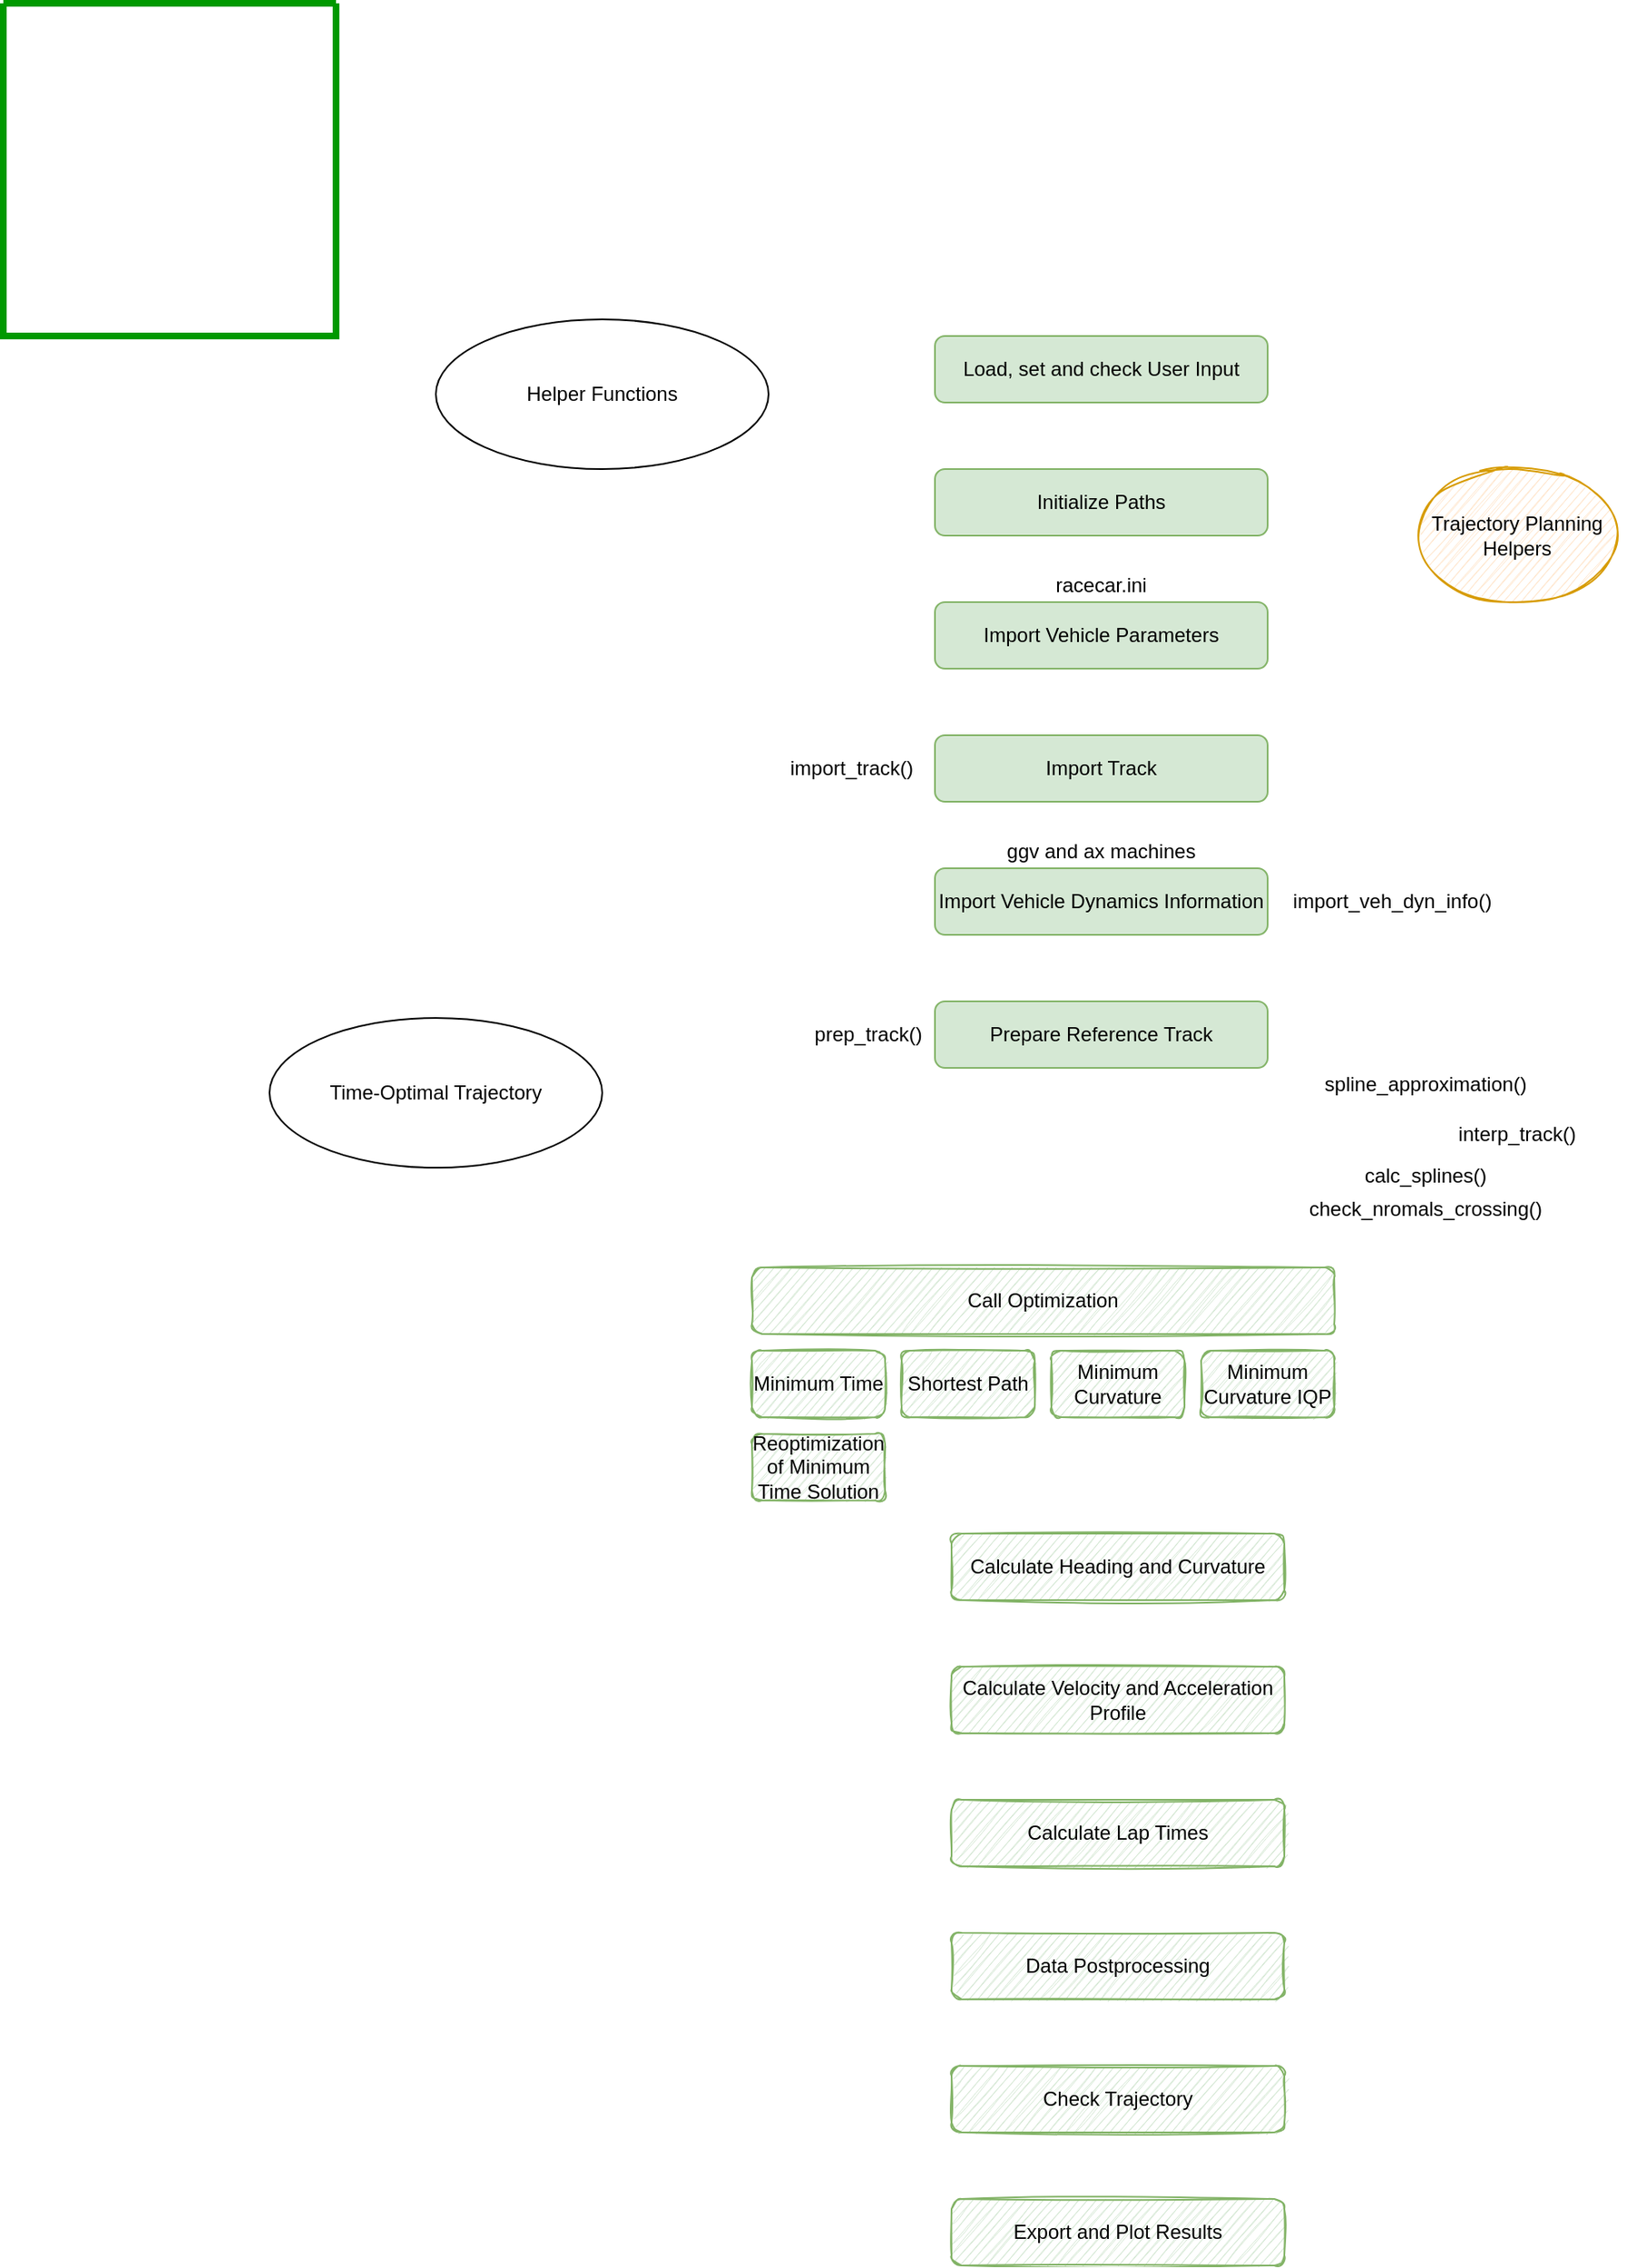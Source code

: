 <mxfile version="18.0.4" type="device"><diagram id="WZo0OZSjIQA17LQ0uh4_" name="Page-1"><mxGraphModel dx="3651" dy="887" grid="1" gridSize="10" guides="1" tooltips="1" connect="1" arrows="1" fold="1" page="1" pageScale="1" pageWidth="850" pageHeight="1100" math="0" shadow="0"><root><mxCell id="0"/><mxCell id="1" parent="0"/><mxCell id="3w1bW14ZodYQCojGUfZ8-1" value="Load, set and check User Input" style="rounded=1;whiteSpace=wrap;html=1;fillColor=#d5e8d4;strokeColor=#82b366;sketch=0;" parent="1" vertex="1"><mxGeometry x="-1360" y="400" width="200" height="40" as="geometry"/></mxCell><mxCell id="3w1bW14ZodYQCojGUfZ8-2" value="Initialize Paths" style="rounded=1;whiteSpace=wrap;html=1;fillColor=#d5e8d4;strokeColor=#82b366;sketch=0;" parent="1" vertex="1"><mxGeometry x="-1360" y="480" width="200" height="40" as="geometry"/></mxCell><mxCell id="3w1bW14ZodYQCojGUfZ8-3" value="Import Vehicle Dynamics Information" style="rounded=1;whiteSpace=wrap;html=1;fillColor=#d5e8d4;strokeColor=#82b366;sketch=0;" parent="1" vertex="1"><mxGeometry x="-1360" y="720" width="200" height="40" as="geometry"/></mxCell><mxCell id="3w1bW14ZodYQCojGUfZ8-4" value="Trajectory Planning Helpers" style="ellipse;whiteSpace=wrap;html=1;sketch=1;fillColor=#ffe6cc;strokeColor=#d79b00;" parent="1" vertex="1"><mxGeometry x="-1070" y="480" width="120" height="80" as="geometry"/></mxCell><mxCell id="3w1bW14ZodYQCojGUfZ8-6" value="Helper Functions" style="ellipse;whiteSpace=wrap;html=1;sketch=0;" parent="1" vertex="1"><mxGeometry x="-1660" y="390" width="200" height="90" as="geometry"/></mxCell><mxCell id="3w1bW14ZodYQCojGUfZ8-8" value="import_track()" style="text;html=1;strokeColor=none;fillColor=none;align=center;verticalAlign=middle;whiteSpace=wrap;rounded=0;sketch=0;fillStyle=solid;fontFamily=Helvetica;" parent="1" vertex="1"><mxGeometry x="-1450" y="645" width="80" height="30" as="geometry"/></mxCell><mxCell id="3w1bW14ZodYQCojGUfZ8-9" value="import_veh_dyn_info()" style="text;html=1;strokeColor=none;fillColor=none;align=center;verticalAlign=middle;whiteSpace=wrap;rounded=0;sketch=0;fillStyle=solid;fontFamily=Helvetica;" parent="1" vertex="1"><mxGeometry x="-1150" y="725" width="130" height="30" as="geometry"/></mxCell><mxCell id="3w1bW14ZodYQCojGUfZ8-10" value="Prepare Reference Track" style="rounded=1;whiteSpace=wrap;html=1;fillColor=#d5e8d4;strokeColor=#82b366;sketch=0;" parent="1" vertex="1"><mxGeometry x="-1360" y="800" width="200" height="40" as="geometry"/></mxCell><mxCell id="3w1bW14ZodYQCojGUfZ8-11" value="prep_track()" style="text;html=1;strokeColor=none;fillColor=none;align=center;verticalAlign=middle;whiteSpace=wrap;rounded=0;sketch=0;fillStyle=solid;fontFamily=Helvetica;" parent="1" vertex="1"><mxGeometry x="-1430" y="805" width="60" height="30" as="geometry"/></mxCell><mxCell id="3w1bW14ZodYQCojGUfZ8-13" value="Call Optimization" style="rounded=1;whiteSpace=wrap;html=1;fillColor=#d5e8d4;strokeColor=#82b366;sketch=1;" parent="1" vertex="1"><mxGeometry x="-1470" y="960" width="350" height="40" as="geometry"/></mxCell><mxCell id="3w1bW14ZodYQCojGUfZ8-14" value="Shortest Path" style="rounded=1;whiteSpace=wrap;html=1;fillColor=#d5e8d4;strokeColor=#82b366;sketch=1;" parent="1" vertex="1"><mxGeometry x="-1380" y="1010" width="80" height="40" as="geometry"/></mxCell><mxCell id="3w1bW14ZodYQCojGUfZ8-15" value="Minimum Curvature" style="rounded=1;whiteSpace=wrap;html=1;fillColor=#d5e8d4;strokeColor=#82b366;sketch=1;" parent="1" vertex="1"><mxGeometry x="-1290" y="1010" width="80" height="40" as="geometry"/></mxCell><mxCell id="3w1bW14ZodYQCojGUfZ8-16" value="Minimum Curvature IQP" style="rounded=1;whiteSpace=wrap;html=1;fillColor=#d5e8d4;strokeColor=#82b366;sketch=1;" parent="1" vertex="1"><mxGeometry x="-1200" y="1010" width="80" height="40" as="geometry"/></mxCell><mxCell id="3w1bW14ZodYQCojGUfZ8-17" value="Minimum Time" style="rounded=1;whiteSpace=wrap;html=1;fillColor=#d5e8d4;strokeColor=#82b366;sketch=1;" parent="1" vertex="1"><mxGeometry x="-1470" y="1010" width="80" height="40" as="geometry"/></mxCell><mxCell id="3w1bW14ZodYQCojGUfZ8-21" value="Time-Optimal Trajectory" style="ellipse;whiteSpace=wrap;html=1;sketch=0;" parent="1" vertex="1"><mxGeometry x="-1760" y="810" width="200" height="90" as="geometry"/></mxCell><mxCell id="3w1bW14ZodYQCojGUfZ8-22" value="Reoptimization of Minimum Time Solution" style="rounded=1;whiteSpace=wrap;html=1;fillColor=#d5e8d4;strokeColor=#82b366;sketch=1;" parent="1" vertex="1"><mxGeometry x="-1470" y="1060" width="80" height="40" as="geometry"/></mxCell><mxCell id="3w1bW14ZodYQCojGUfZ8-23" value="Calculate Heading and Curvature" style="rounded=1;whiteSpace=wrap;html=1;fillColor=#d5e8d4;strokeColor=#82b366;sketch=1;" parent="1" vertex="1"><mxGeometry x="-1350" y="1120" width="200" height="40" as="geometry"/></mxCell><mxCell id="3w1bW14ZodYQCojGUfZ8-24" value="Calculate Velocity and Acceleration Profile" style="rounded=1;whiteSpace=wrap;html=1;fillColor=#d5e8d4;strokeColor=#82b366;sketch=1;" parent="1" vertex="1"><mxGeometry x="-1350" y="1200" width="200" height="40" as="geometry"/></mxCell><mxCell id="3w1bW14ZodYQCojGUfZ8-25" value="Calculate Lap Times" style="rounded=1;whiteSpace=wrap;html=1;fillColor=#d5e8d4;strokeColor=#82b366;sketch=1;" parent="1" vertex="1"><mxGeometry x="-1350" y="1280" width="200" height="40" as="geometry"/></mxCell><mxCell id="3w1bW14ZodYQCojGUfZ8-26" value="Data Postprocessing" style="rounded=1;whiteSpace=wrap;html=1;fillColor=#d5e8d4;strokeColor=#82b366;sketch=1;" parent="1" vertex="1"><mxGeometry x="-1350" y="1360" width="200" height="40" as="geometry"/></mxCell><mxCell id="3w1bW14ZodYQCojGUfZ8-27" value="Check Trajectory" style="rounded=1;whiteSpace=wrap;html=1;fillColor=#d5e8d4;strokeColor=#82b366;sketch=1;" parent="1" vertex="1"><mxGeometry x="-1350" y="1440" width="200" height="40" as="geometry"/></mxCell><mxCell id="3w1bW14ZodYQCojGUfZ8-28" value="Export and Plot Results" style="rounded=1;whiteSpace=wrap;html=1;fillColor=#d5e8d4;strokeColor=#82b366;sketch=1;" parent="1" vertex="1"><mxGeometry x="-1350" y="1520" width="200" height="40" as="geometry"/></mxCell><mxCell id="aYXcGIJK8YRvF0DBITLk-1" value="" style="swimlane;startSize=0;strokeColor=#009900;strokeWidth=4;" parent="1" vertex="1"><mxGeometry x="-1920" y="200" width="200" height="200" as="geometry"/></mxCell><mxCell id="elaSpx5sxmiIvxlVO_4X-2" value="Import Vehicle Parameters" style="rounded=1;whiteSpace=wrap;html=1;fillColor=#d5e8d4;strokeColor=#82b366;sketch=0;" vertex="1" parent="1"><mxGeometry x="-1360" y="560" width="200" height="40" as="geometry"/></mxCell><mxCell id="elaSpx5sxmiIvxlVO_4X-3" value="racecar.ini" style="text;html=1;strokeColor=none;fillColor=none;align=center;verticalAlign=middle;whiteSpace=wrap;rounded=0;sketch=0;fillStyle=solid;fontFamily=Helvetica;" vertex="1" parent="1"><mxGeometry x="-1300" y="535" width="80" height="30" as="geometry"/></mxCell><mxCell id="elaSpx5sxmiIvxlVO_4X-4" value="Import Track" style="rounded=1;whiteSpace=wrap;html=1;fillColor=#d5e8d4;strokeColor=#82b366;sketch=0;" vertex="1" parent="1"><mxGeometry x="-1360" y="640" width="200" height="40" as="geometry"/></mxCell><mxCell id="elaSpx5sxmiIvxlVO_4X-5" value="ggv and ax machines" style="text;html=1;strokeColor=none;fillColor=none;align=center;verticalAlign=middle;whiteSpace=wrap;rounded=0;sketch=0;fillStyle=solid;fontFamily=Helvetica;" vertex="1" parent="1"><mxGeometry x="-1325" y="695" width="130" height="30" as="geometry"/></mxCell><mxCell id="elaSpx5sxmiIvxlVO_4X-6" value="spline_approximation()" style="text;html=1;strokeColor=none;fillColor=none;align=center;verticalAlign=middle;whiteSpace=wrap;rounded=0;sketch=0;fillStyle=solid;fontFamily=Helvetica;" vertex="1" parent="1"><mxGeometry x="-1130" y="835" width="130" height="30" as="geometry"/></mxCell><mxCell id="elaSpx5sxmiIvxlVO_4X-7" value="interp_track()" style="text;html=1;strokeColor=none;fillColor=none;align=center;verticalAlign=middle;whiteSpace=wrap;rounded=0;sketch=0;fillStyle=solid;fontFamily=Helvetica;" vertex="1" parent="1"><mxGeometry x="-1075" y="865" width="130" height="30" as="geometry"/></mxCell><mxCell id="elaSpx5sxmiIvxlVO_4X-8" value="calc_splines()" style="text;html=1;strokeColor=none;fillColor=none;align=center;verticalAlign=middle;whiteSpace=wrap;rounded=0;sketch=0;fillStyle=solid;fontFamily=Helvetica;" vertex="1" parent="1"><mxGeometry x="-1130" y="890" width="130" height="30" as="geometry"/></mxCell><mxCell id="elaSpx5sxmiIvxlVO_4X-9" value="check_nromals_crossing()" style="text;html=1;strokeColor=none;fillColor=none;align=center;verticalAlign=middle;whiteSpace=wrap;rounded=0;sketch=0;fillStyle=solid;fontFamily=Helvetica;" vertex="1" parent="1"><mxGeometry x="-1130" y="910" width="130" height="30" as="geometry"/></mxCell></root></mxGraphModel></diagram></mxfile>
